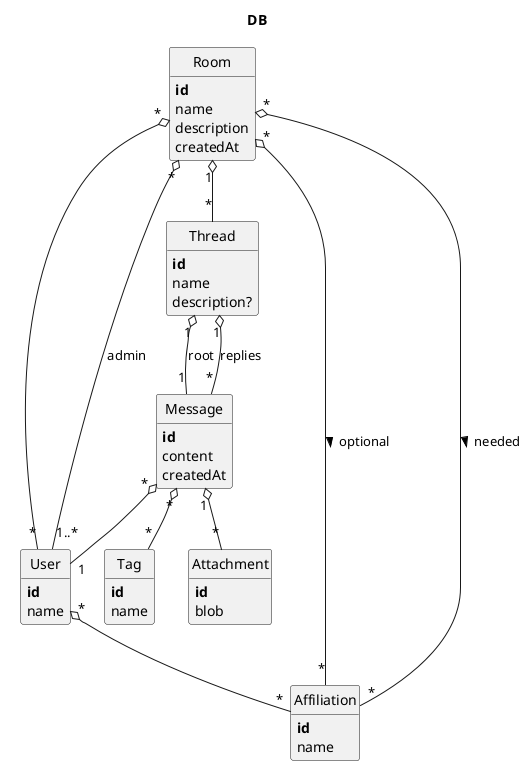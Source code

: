@startuml db

hide circle
hide methods
' left to right direction

title DB

class User {
  **id**
  name
}
class Affiliation {
  **id**
  name
}
class Room {
  **id**
  name
  description
  createdAt
}
class Thread {
  **id**
  name
  description?
}
class Message {
  **id**
  content
  createdAt

}
class Attachment {
  **id**
  blob
}
class Tag {
  **id**
  name
}
Room "1" o-- "*" Thread
Room "*" o-- "*" User
Room "*" o-- "1..*" User : admin
Thread "1" o-- "1" Message : root
Thread "1" o-- "*" Message : replies
Message "1" o-- "*" Attachment
Message "*" o-- "*" Tag
Message "*" o-- "1" User
User "*" o-- "*" Affiliation
Room "*" o-- "*" Affiliation : > optional
Room "*" o-- "*" Affiliation : > needed

@enduml